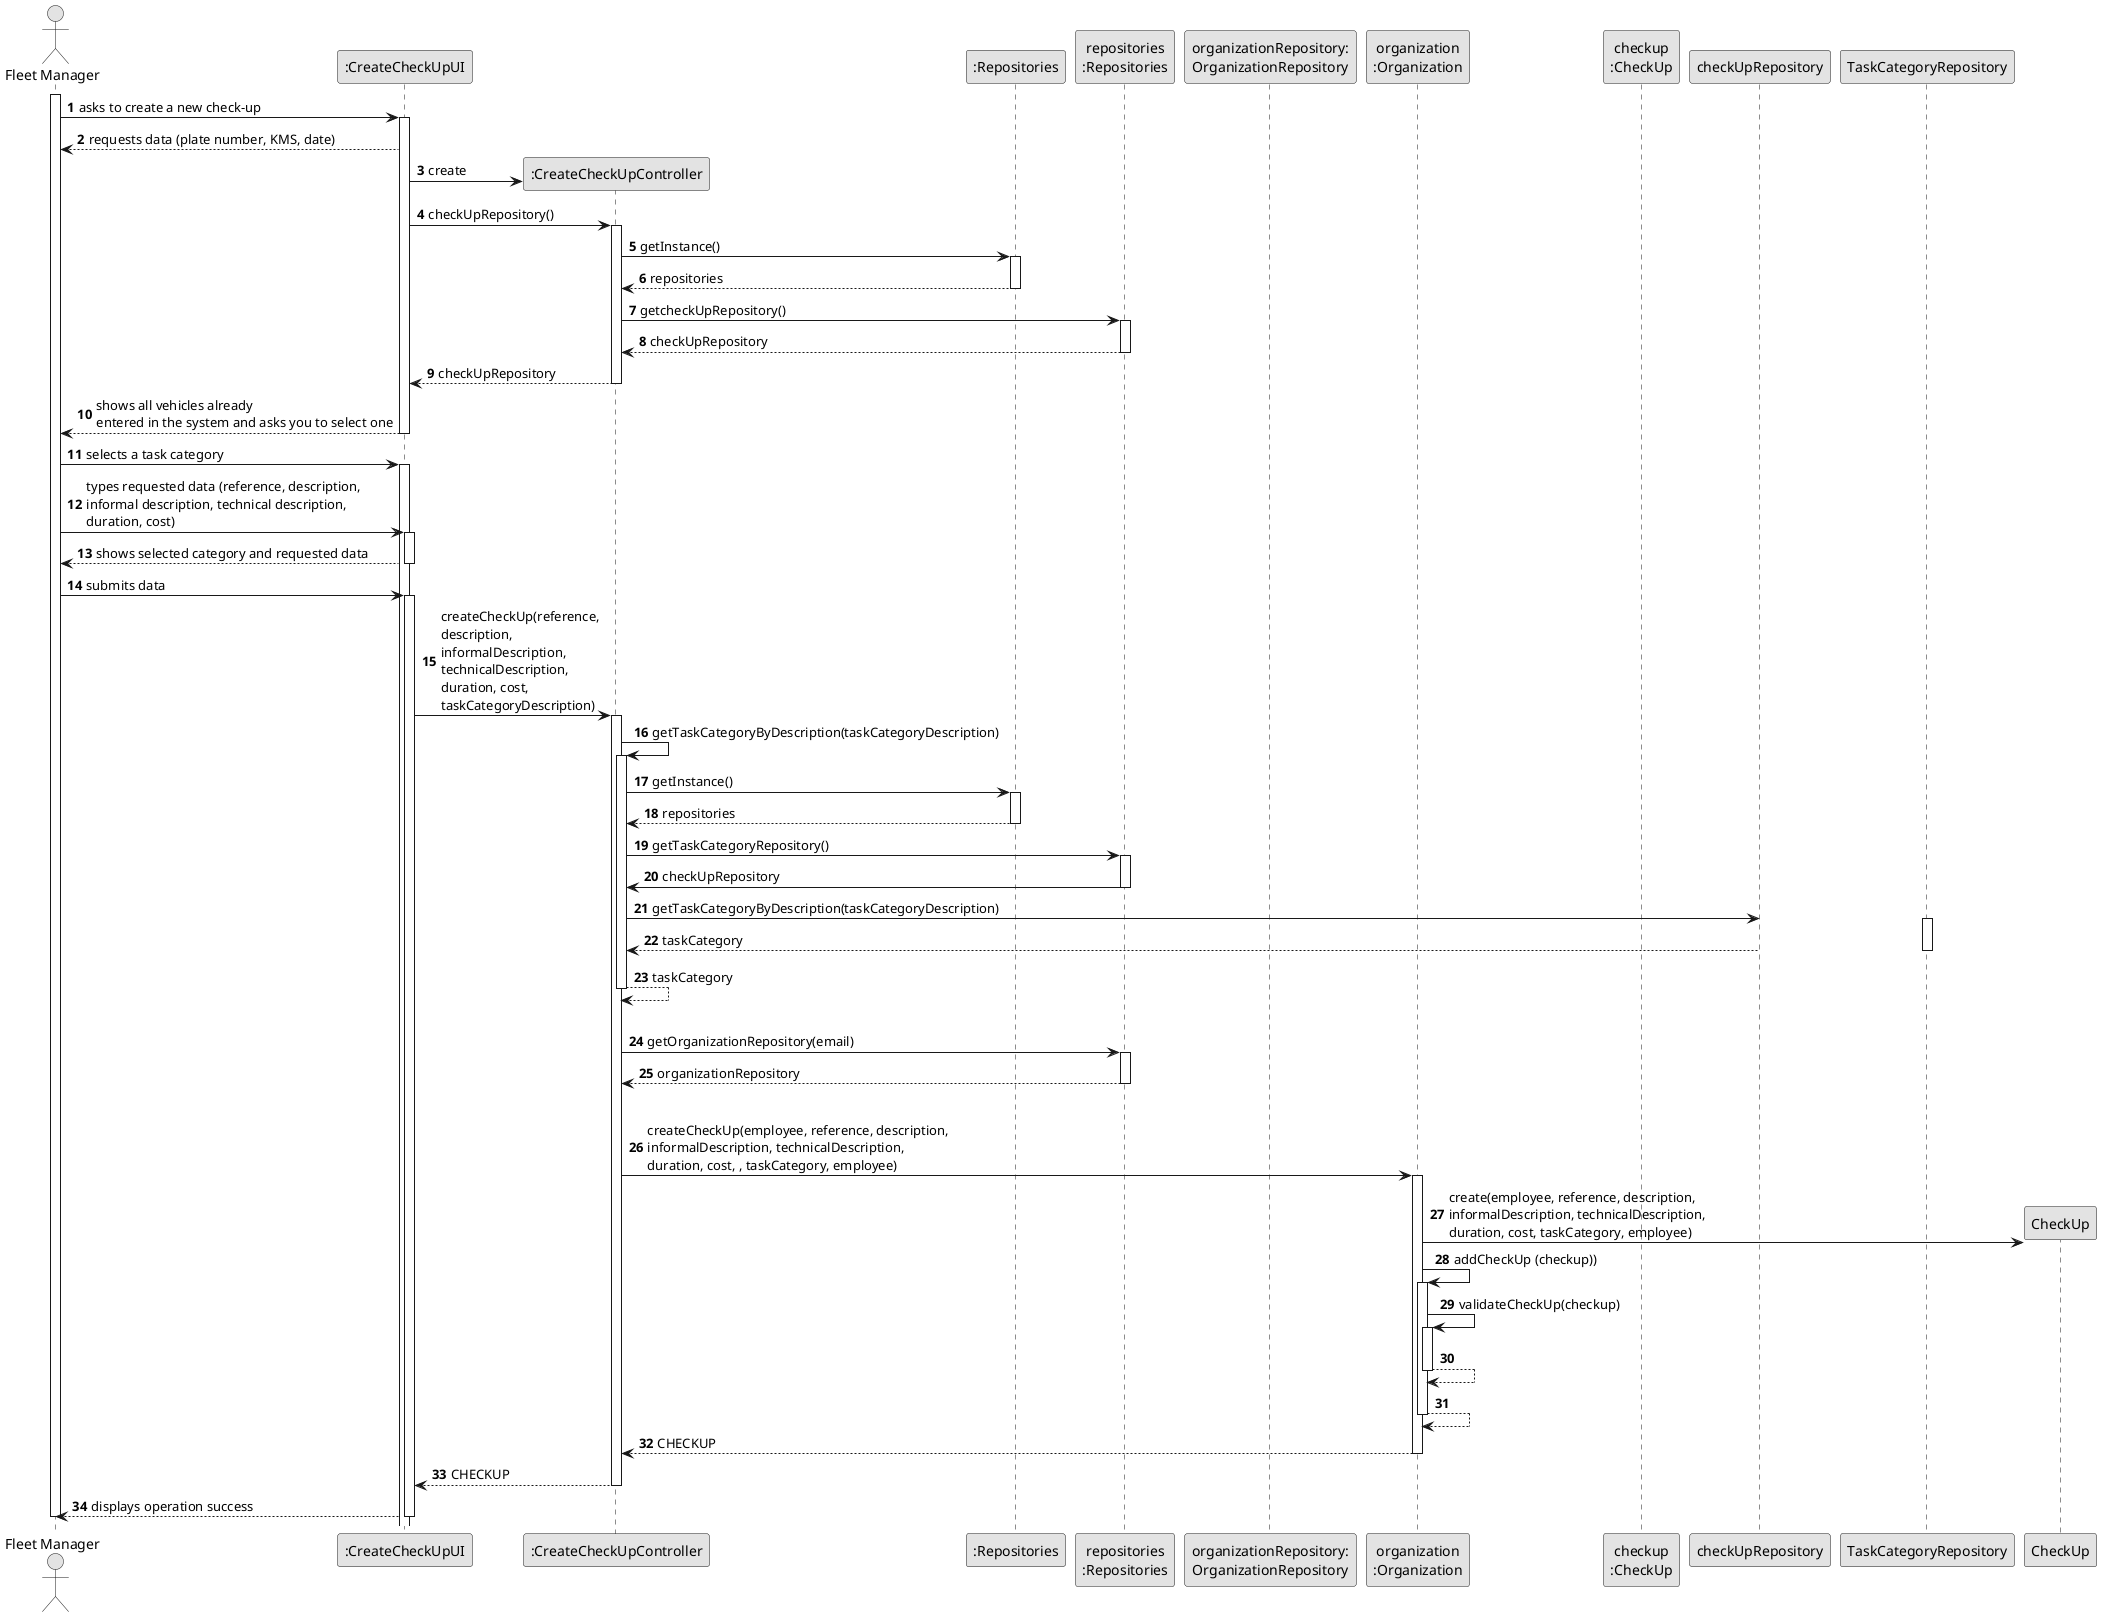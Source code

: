 @startuml
skinparam monochrome true
skinparam packageStyle rectangle
skinparam shadowing false

autonumber

'hide footbox
actor "Fleet Manager" as FM
participant ":CreateCheckUpUI" as UI
participant ":CreateCheckUpController" as CTRL
participant ":Repositories" as RepositorySingleton
participant "repositories\n:Repositories" as PLAT
'participant "taskCategoryRepository:\nTaskCategoryRepository" as TaskCategoryRepository
'participant ":ApplicationSession" as _APP
'participant "appSession\n:ApplicationSession" as APP
'participant "currentSession\n:UserSession" as SESSAO
participant "organizationRepository:\nOrganizationRepository" as OrganizationRepository
participant "organization\n:Organization" as ORG
participant "checkup\n:CheckUp" as CHECKUP

activate FM

        FM -> UI : asks to create a new check-up

        activate UI

            UI --> FM : requests data (plate number, KMS, date)
            create CTRL
            UI -> CTRL** : create

            UI -> CTRL : checkUpRepository()
            activate CTRL

                CTRL -> RepositorySingleton : getInstance()
                activate RepositorySingleton

                    RepositorySingleton --> CTRL: repositories
                deactivate RepositorySingleton

                CTRL -> PLAT : getcheckUpRepository()
                activate PLAT

                    PLAT --> CTRL: checkUpRepository
                deactivate PLAT

'                CTRL -> TaskCategoryRepository : getcheckUpRepository()
'                activate TaskCategoryRepository

'                    TaskCategoryRepository --> CTRL : taskCategoryList
'                deactivate TaskCategoryRepository
'
                CTRL --> UI : checkUpRepository
            deactivate CTRL

            UI --> FM : shows all vehicles already \nentered in the system and asks you to select one
        deactivate UI

    FM -> UI : selects a task category
    activate UI


    FM -> UI : types requested data (reference, description, \ninformal description, technical description,\nduration, cost)
    activate UI

        UI --> FM : shows selected category and requested data
    deactivate UI

    FM -> UI : submits data
    activate UI

        UI -> CTRL : createCheckUp(reference,\ndescription,\ninformalDescription,\ntechnicalDescription,\nduration, cost,\ntaskCategoryDescription)
        activate CTRL

            CTRL -> CTRL : getTaskCategoryByDescription(taskCategoryDescription)
            activate CTRL

                CTRL -> RepositorySingleton : getInstance()
                activate RepositorySingleton

                    RepositorySingleton --> CTRL: repositories
                deactivate RepositorySingleton

                CTRL -> PLAT : getTaskCategoryRepository()
                activate PLAT

                    PLAT -> CTRL : checkUpRepository
                deactivate PLAT

                CTRL -> checkUpRepository : getTaskCategoryByDescription(taskCategoryDescription)
                activate TaskCategoryRepository

                    checkUpRepository --> CTRL : taskCategory
                deactivate TaskCategoryRepository
                    CTRL --> CTRL : taskCategory
            deactivate CTRL

            |||
'            CTRL -> CTRL : getEmployeeFromSession()
'            activate CTRL
'
'                CTRL -> _APP: getInstance()
'                activate _APP
'                    _APP -> CTRL: appSession
'                deactivate _APP

'
'                CTRL -> APP: getCurrentSession()
'                activate APP

'                    APP --> CTRL: currentSession
'                deactivate APP
'
'                CTRL -> SESSAO: email = getUserEmail()
'                activate SESSAO
'
'                    SESSAO --> CTRL: email
'                deactivate SESSAO


                CTRL -> PLAT: getOrganizationRepository(email)
                activate PLAT

                    PLAT --> CTRL: organizationRepository
                deactivate PLAT


'                CTRL -> OrganizationRepository: getOrganizationByEmployeeEmail(email)
'                activate OrganizationRepository
'
'                    loop [for each organization
'                        OrganizationRepository -> ORG : anyEmployeeHasEmail(email)
'                        activate ORG
'
'                             ORG --> OrganizationRepository : true/false
'                        deactivate ORG
'                    end
'                    OrganizationRepository --> CTRL : organization
'                deactivate OrganizationRepository

'                CTRL -> ORG: getEmployeeByEmail(email)
'                activate ORG

'                    ORG --> CTRL : employee
'                deactivate ORG
'
'                CTRL --> CTRL : employee
'            deactivate CTRL

            |||
            CTRL -> ORG: createCheckUp(employee, reference, description,\ninformalDescription, technicalDescription,\nduration, cost, , taskCategory, employee)
            activate ORG

                ORG -> CheckUp**: create(employee, reference, description,\ninformalDescription, technicalDescription,\nduration, cost, taskCategory, employee)
                ORG -> ORG: addCheckUp (checkup))


                activate ORG
                    ORG -> ORG: validateCheckUp(checkup)
                    activate ORG
                        ORG --> ORG
                    deactivate ORG

                    ORG --> ORG
                deactivate ORG

                ORG --> CTRL : CHECKUP

            deactivate ORG

            CTRL --> UI: CHECKUP
            deactivate CTRL
            UI --> FM: displays operation success
    deactivate UI

deactivate FM

@enduml